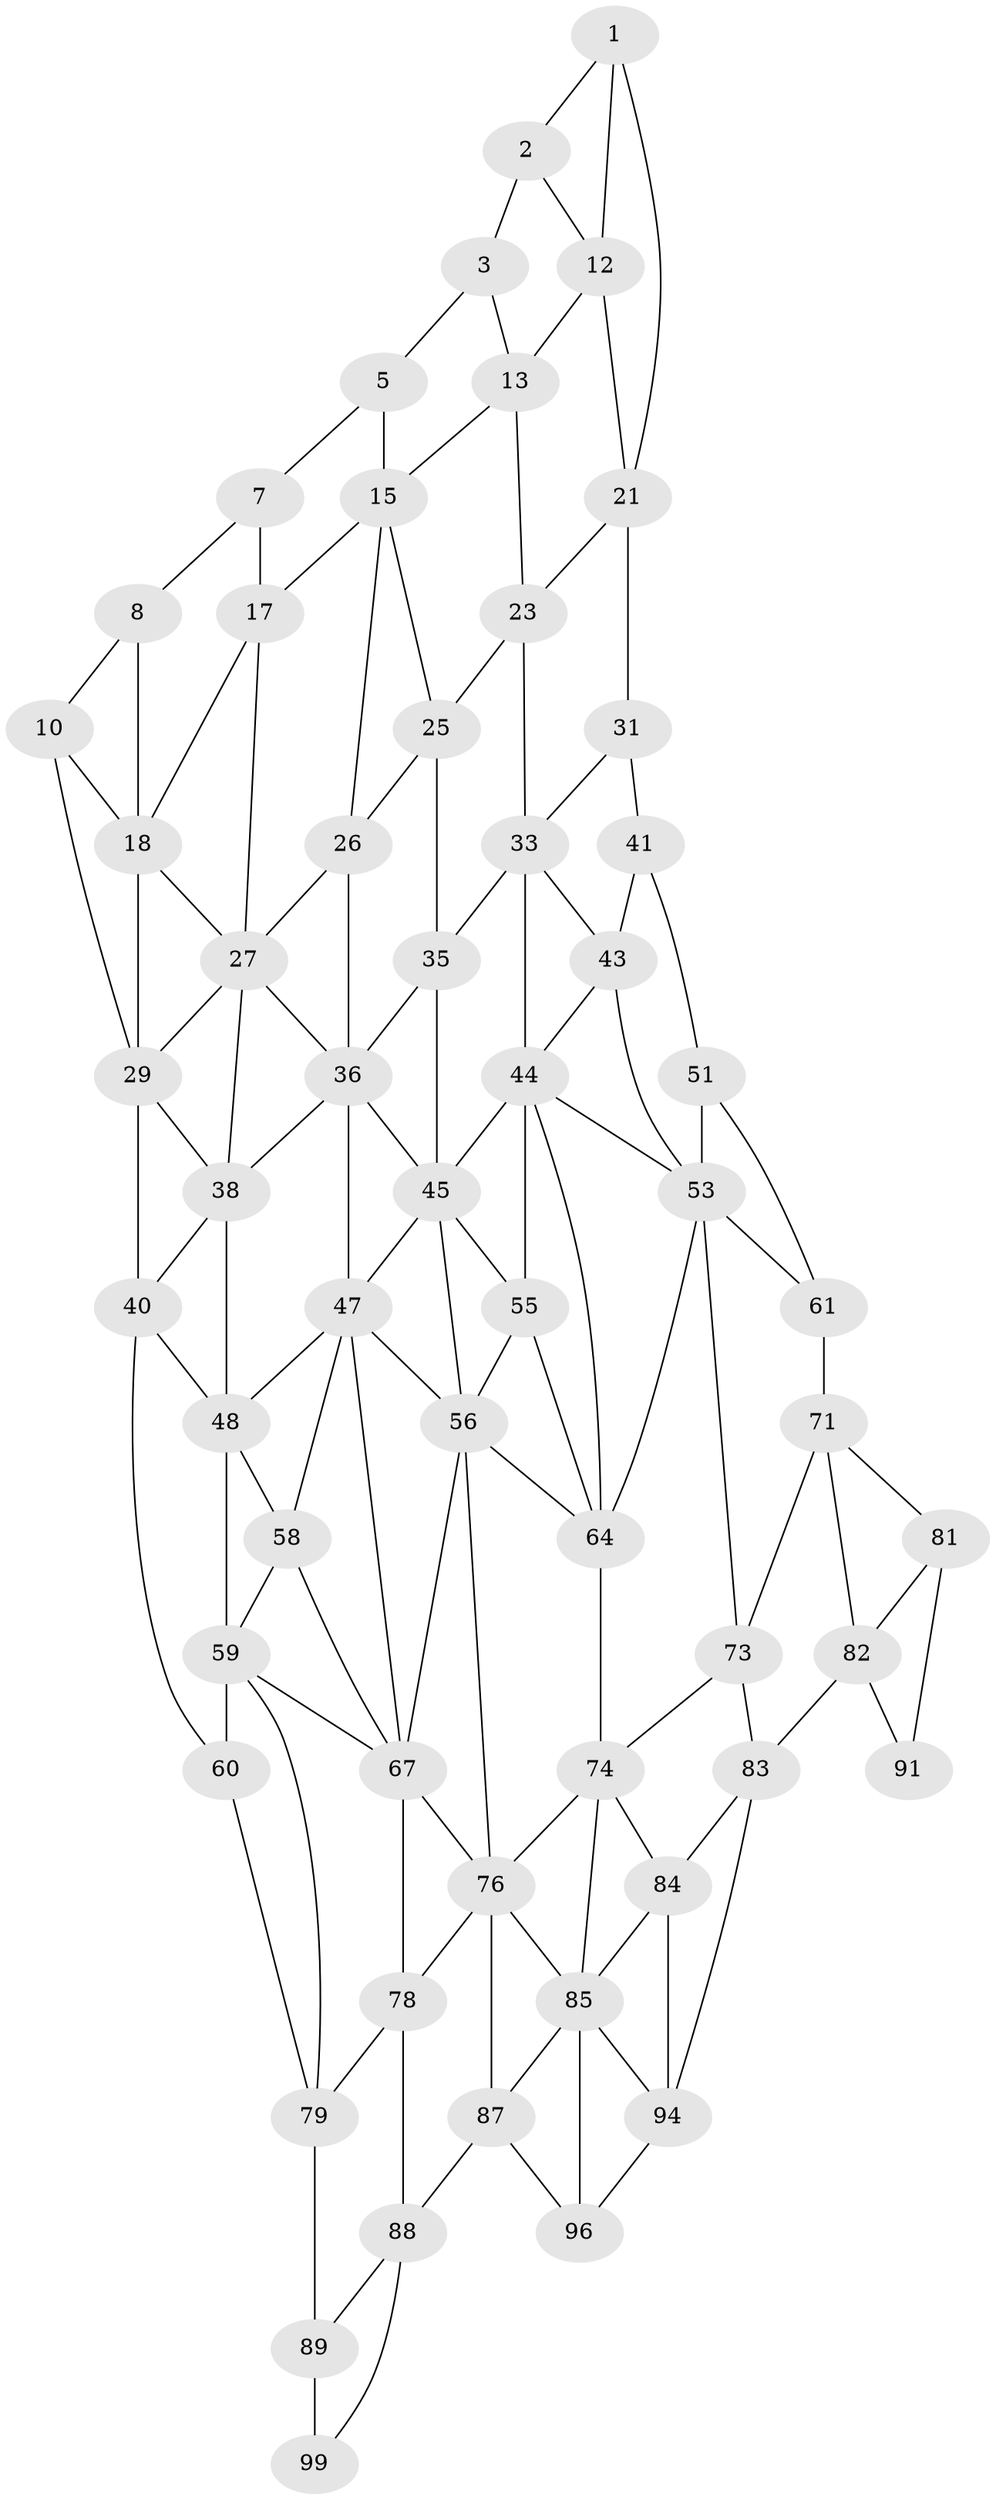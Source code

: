 // original degree distribution, {2: 0.04, 3: 0.32, 4: 0.64}
// Generated by graph-tools (version 1.1) at 2025/38/02/21/25 10:38:56]
// undirected, 58 vertices, 121 edges
graph export_dot {
graph [start="1"]
  node [color=gray90,style=filled];
  1 [super="+11"];
  2;
  3 [super="+4"];
  5 [super="+6"];
  7;
  8 [super="+9"];
  10 [super="+20"];
  12;
  13 [super="+14"];
  15 [super="+16"];
  17;
  18 [super="+19"];
  21 [super="+22"];
  23 [super="+24"];
  25;
  26;
  27 [super="+28"];
  29 [super="+30"];
  31 [super="+32"];
  33 [super="+34"];
  35;
  36 [super="+37"];
  38 [super="+39"];
  40 [super="+50"];
  41 [super="+42"];
  43;
  44 [super="+54"];
  45 [super="+46"];
  47 [super="+57"];
  48 [super="+49"];
  51 [super="+52"];
  53 [super="+63"];
  55;
  56 [super="+66"];
  58;
  59 [super="+69"];
  60 [super="+70"];
  61 [super="+62"];
  64 [super="+65"];
  67 [super="+68"];
  71 [super="+72"];
  73;
  74 [super="+75"];
  76 [super="+77"];
  78;
  79 [super="+80"];
  81;
  82 [super="+92"];
  83 [super="+93"];
  84;
  85 [super="+86"];
  87 [super="+97"];
  88 [super="+98"];
  89 [super="+90"];
  91;
  94 [super="+95"];
  96;
  99 [super="+100"];
  1 -- 2;
  1 -- 12;
  1 -- 21;
  2 -- 12;
  2 -- 3;
  3 -- 13 [weight=2];
  3 -- 5;
  5 -- 15 [weight=2];
  5 -- 7;
  7 -- 17;
  7 -- 8;
  8 -- 18 [weight=2];
  8 -- 10;
  10 -- 29;
  10 -- 18;
  12 -- 13;
  12 -- 21;
  13 -- 23 [weight=2];
  13 -- 15;
  15 -- 25;
  15 -- 17;
  15 -- 26;
  17 -- 27;
  17 -- 18;
  18 -- 27;
  18 -- 29;
  21 -- 31 [weight=2];
  21 -- 23;
  23 -- 33 [weight=2];
  23 -- 25;
  25 -- 35;
  25 -- 26;
  26 -- 36;
  26 -- 27;
  27 -- 36;
  27 -- 29;
  27 -- 38;
  29 -- 38;
  29 -- 40;
  31 -- 41 [weight=2];
  31 -- 33;
  33 -- 43;
  33 -- 35;
  33 -- 44;
  35 -- 45;
  35 -- 36;
  36 -- 38;
  36 -- 47;
  36 -- 45;
  38 -- 48 [weight=2];
  38 -- 40;
  40 -- 48;
  40 -- 60;
  41 -- 51 [weight=2];
  41 -- 43;
  43 -- 53;
  43 -- 44;
  44 -- 45;
  44 -- 64;
  44 -- 53;
  44 -- 55;
  45 -- 55;
  45 -- 56;
  45 -- 47;
  47 -- 48;
  47 -- 56;
  47 -- 58;
  47 -- 67;
  48 -- 58;
  48 -- 59;
  51 -- 61 [weight=2];
  51 -- 53;
  53 -- 64;
  53 -- 73;
  53 -- 61;
  55 -- 56;
  55 -- 64;
  56 -- 67;
  56 -- 64;
  56 -- 76;
  58 -- 59;
  58 -- 67;
  59 -- 60 [weight=2];
  59 -- 67;
  59 -- 79;
  60 -- 79;
  61 -- 71 [weight=2];
  64 -- 74 [weight=2];
  67 -- 78;
  67 -- 76;
  71 -- 81;
  71 -- 73;
  71 -- 82;
  73 -- 83;
  73 -- 74;
  74 -- 84;
  74 -- 76;
  74 -- 85;
  76 -- 85;
  76 -- 78;
  76 -- 87;
  78 -- 88;
  78 -- 79;
  79 -- 89 [weight=2];
  81 -- 91;
  81 -- 82;
  82 -- 83 [weight=2];
  82 -- 91;
  83 -- 84;
  83 -- 94;
  84 -- 94;
  84 -- 85;
  85 -- 96;
  85 -- 87;
  85 -- 94;
  87 -- 88 [weight=2];
  87 -- 96;
  88 -- 89;
  88 -- 99;
  89 -- 99 [weight=2];
  94 -- 96;
}
